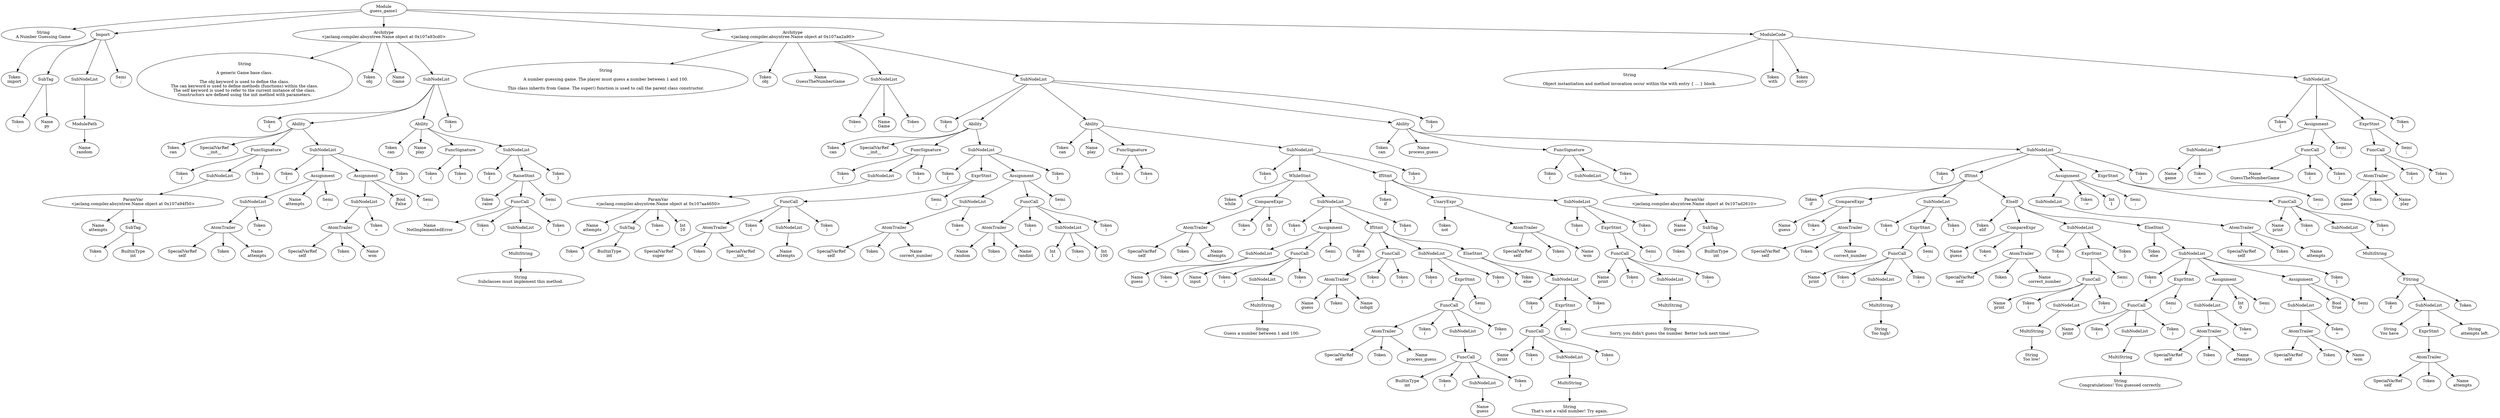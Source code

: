 digraph G {
  node0 [label="Module\nguess_game1"];
  node1 [label="String\nA Number Guessing Game"];
  node0 -> node1;
  node2 [label="Import"];
  node0 -> node2;
  node3 [label="Token\nimport"];
  node2 -> node3;
  node4 [label="SubTag"];
  node2 -> node4;
  node5 [label="Token\n:"];
  node4 -> node5;
  node6 [label="Name\npy"];
  node4 -> node6;
  node7 [label="SubNodeList"];
  node2 -> node7;
  node8 [label="ModulePath"];
  node7 -> node8;
  node9 [label="Name\nrandom"];
  node8 -> node9;
  node10 [label="Semi\n;"];
  node2 -> node10;
  node11 [label="Architype\n<jaclang.compiler.absyntree.Name object at 0x107a93cd0>"];
  node0 -> node11;
  node12 [label="String\n
A generic Game base class.

The obj keyword is used to define the class.
The can keyword is used to define methods (functions) within the class.
The self keyword is used to refer to the current instance of the class.
Constructors are defined using the init method with parameters.
"];
  node11 -> node12;
  node13 [label="Token\nobj"];
  node11 -> node13;
  node14 [label="Name\nGame"];
  node11 -> node14;
  node15 [label="SubNodeList"];
  node11 -> node15;
  node16 [label="Token\n{"];
  node15 -> node16;
  node17 [label="Ability"];
  node15 -> node17;
  node18 [label="Token\ncan"];
  node17 -> node18;
  node19 [label="SpecialVarRef\n__init__"];
  node17 -> node19;
  node20 [label="FuncSignature"];
  node17 -> node20;
  node21 [label="Token\n("];
  node20 -> node21;
  node22 [label="SubNodeList"];
  node20 -> node22;
  node23 [label="ParamVar\n<jaclang.compiler.absyntree.Name object at 0x107a94f50>"];
  node22 -> node23;
  node24 [label="Name\nattempts"];
  node23 -> node24;
  node25 [label="SubTag"];
  node23 -> node25;
  node26 [label="Token\n:"];
  node25 -> node26;
  node27 [label="BuiltinType\nint"];
  node25 -> node27;
  node28 [label="Token\n)"];
  node20 -> node28;
  node29 [label="SubNodeList"];
  node17 -> node29;
  node30 [label="Token\n{"];
  node29 -> node30;
  node31 [label="Assignment"];
  node29 -> node31;
  node32 [label="SubNodeList"];
  node31 -> node32;
  node33 [label="AtomTrailer"];
  node32 -> node33;
  node34 [label="SpecialVarRef\nself"];
  node33 -> node34;
  node35 [label="Token\n."];
  node33 -> node35;
  node36 [label="Name\nattempts"];
  node33 -> node36;
  node37 [label="Token\n="];
  node32 -> node37;
  node38 [label="Name\nattempts"];
  node31 -> node38;
  node39 [label="Semi\n;"];
  node31 -> node39;
  node40 [label="Assignment"];
  node29 -> node40;
  node41 [label="SubNodeList"];
  node40 -> node41;
  node42 [label="AtomTrailer"];
  node41 -> node42;
  node43 [label="SpecialVarRef\nself"];
  node42 -> node43;
  node44 [label="Token\n."];
  node42 -> node44;
  node45 [label="Name\nwon"];
  node42 -> node45;
  node46 [label="Token\n="];
  node41 -> node46;
  node47 [label="Bool\nFalse"];
  node40 -> node47;
  node48 [label="Semi\n;"];
  node40 -> node48;
  node49 [label="Token\n}"];
  node29 -> node49;
  node50 [label="Ability"];
  node15 -> node50;
  node51 [label="Token\ncan"];
  node50 -> node51;
  node52 [label="Name\nplay"];
  node50 -> node52;
  node53 [label="FuncSignature"];
  node50 -> node53;
  node54 [label="Token\n("];
  node53 -> node54;
  node55 [label="Token\n)"];
  node53 -> node55;
  node56 [label="SubNodeList"];
  node50 -> node56;
  node57 [label="Token\n{"];
  node56 -> node57;
  node58 [label="RaiseStmt"];
  node56 -> node58;
  node59 [label="Token\nraise"];
  node58 -> node59;
  node60 [label="FuncCall"];
  node58 -> node60;
  node61 [label="Name\nNotImplementedError"];
  node60 -> node61;
  node62 [label="Token\n("];
  node60 -> node62;
  node63 [label="SubNodeList"];
  node60 -> node63;
  node64 [label="MultiString"];
  node63 -> node64;
  node65 [label="String\nSubclasses must implement this method."];
  node64 -> node65;
  node66 [label="Token\n)"];
  node60 -> node66;
  node67 [label="Semi\n;"];
  node58 -> node67;
  node68 [label="Token\n}"];
  node56 -> node68;
  node69 [label="Token\n}"];
  node15 -> node69;
  node70 [label="Architype\n<jaclang.compiler.absyntree.Name object at 0x107aa2a90>"];
  node0 -> node70;
  node71 [label="String\n
A number guessing game. The player must guess a number between 1 and 100.

This class inherits from Game. The super() function is used to call the parent class constructor.
"];
  node70 -> node71;
  node72 [label="Token\nobj"];
  node70 -> node72;
  node73 [label="Name\nGuessTheNumberGame"];
  node70 -> node73;
  node74 [label="SubNodeList"];
  node70 -> node74;
  node75 [label="Token\n:"];
  node74 -> node75;
  node76 [label="Name\nGame"];
  node74 -> node76;
  node77 [label="Token\n:"];
  node74 -> node77;
  node78 [label="SubNodeList"];
  node70 -> node78;
  node79 [label="Token\n{"];
  node78 -> node79;
  node80 [label="Ability"];
  node78 -> node80;
  node81 [label="Token\ncan"];
  node80 -> node81;
  node82 [label="SpecialVarRef\n__init__"];
  node80 -> node82;
  node83 [label="FuncSignature"];
  node80 -> node83;
  node84 [label="Token\n("];
  node83 -> node84;
  node85 [label="SubNodeList"];
  node83 -> node85;
  node86 [label="ParamVar\n<jaclang.compiler.absyntree.Name object at 0x107aa4650>"];
  node85 -> node86;
  node87 [label="Name\nattempts"];
  node86 -> node87;
  node88 [label="SubTag"];
  node86 -> node88;
  node89 [label="Token\n:"];
  node88 -> node89;
  node90 [label="BuiltinType\nint"];
  node88 -> node90;
  node91 [label="Token\n="];
  node86 -> node91;
  node92 [label="Int\n10"];
  node86 -> node92;
  node93 [label="Token\n)"];
  node83 -> node93;
  node94 [label="SubNodeList"];
  node80 -> node94;
  node95 [label="Token\n{"];
  node94 -> node95;
  node96 [label="ExprStmt"];
  node94 -> node96;
  node97 [label="FuncCall"];
  node96 -> node97;
  node98 [label="AtomTrailer"];
  node97 -> node98;
  node99 [label="SpecialVarRef\nsuper"];
  node98 -> node99;
  node100 [label="Token\n."];
  node98 -> node100;
  node101 [label="SpecialVarRef\n__init__"];
  node98 -> node101;
  node102 [label="Token\n("];
  node97 -> node102;
  node103 [label="SubNodeList"];
  node97 -> node103;
  node104 [label="Name\nattempts"];
  node103 -> node104;
  node105 [label="Token\n)"];
  node97 -> node105;
  node106 [label="Semi\n;"];
  node96 -> node106;
  node107 [label="Assignment"];
  node94 -> node107;
  node108 [label="SubNodeList"];
  node107 -> node108;
  node109 [label="AtomTrailer"];
  node108 -> node109;
  node110 [label="SpecialVarRef\nself"];
  node109 -> node110;
  node111 [label="Token\n."];
  node109 -> node111;
  node112 [label="Name\ncorrect_number"];
  node109 -> node112;
  node113 [label="Token\n="];
  node108 -> node113;
  node114 [label="FuncCall"];
  node107 -> node114;
  node115 [label="AtomTrailer"];
  node114 -> node115;
  node116 [label="Name\nrandom"];
  node115 -> node116;
  node117 [label="Token\n."];
  node115 -> node117;
  node118 [label="Name\nrandint"];
  node115 -> node118;
  node119 [label="Token\n("];
  node114 -> node119;
  node120 [label="SubNodeList"];
  node114 -> node120;
  node121 [label="Int\n1"];
  node120 -> node121;
  node122 [label="Token\n,"];
  node120 -> node122;
  node123 [label="Int\n100"];
  node120 -> node123;
  node124 [label="Token\n)"];
  node114 -> node124;
  node125 [label="Semi\n;"];
  node107 -> node125;
  node126 [label="Token\n}"];
  node94 -> node126;
  node127 [label="Ability"];
  node78 -> node127;
  node128 [label="Token\ncan"];
  node127 -> node128;
  node129 [label="Name\nplay"];
  node127 -> node129;
  node130 [label="FuncSignature"];
  node127 -> node130;
  node131 [label="Token\n("];
  node130 -> node131;
  node132 [label="Token\n)"];
  node130 -> node132;
  node133 [label="SubNodeList"];
  node127 -> node133;
  node134 [label="Token\n{"];
  node133 -> node134;
  node135 [label="WhileStmt"];
  node133 -> node135;
  node136 [label="Token\nwhile"];
  node135 -> node136;
  node137 [label="CompareExpr"];
  node135 -> node137;
  node138 [label="AtomTrailer"];
  node137 -> node138;
  node139 [label="SpecialVarRef\nself"];
  node138 -> node139;
  node140 [label="Token\n."];
  node138 -> node140;
  node141 [label="Name\nattempts"];
  node138 -> node141;
  node142 [label="Token\n>"];
  node137 -> node142;
  node143 [label="Int\n0"];
  node137 -> node143;
  node144 [label="SubNodeList"];
  node135 -> node144;
  node145 [label="Token\n{"];
  node144 -> node145;
  node146 [label="Assignment"];
  node144 -> node146;
  node147 [label="SubNodeList"];
  node146 -> node147;
  node148 [label="Name\nguess"];
  node147 -> node148;
  node149 [label="Token\n="];
  node147 -> node149;
  node150 [label="FuncCall"];
  node146 -> node150;
  node151 [label="Name\ninput"];
  node150 -> node151;
  node152 [label="Token\n("];
  node150 -> node152;
  node153 [label="SubNodeList"];
  node150 -> node153;
  node154 [label="MultiString"];
  node153 -> node154;
  node155 [label="String\nGuess a number between 1 and 100: "];
  node154 -> node155;
  node156 [label="Token\n)"];
  node150 -> node156;
  node157 [label="Semi\n;"];
  node146 -> node157;
  node158 [label="IfStmt"];
  node144 -> node158;
  node159 [label="Token\nif"];
  node158 -> node159;
  node160 [label="FuncCall"];
  node158 -> node160;
  node161 [label="AtomTrailer"];
  node160 -> node161;
  node162 [label="Name\nguess"];
  node161 -> node162;
  node163 [label="Token\n."];
  node161 -> node163;
  node164 [label="Name\nisdigit"];
  node161 -> node164;
  node165 [label="Token\n("];
  node160 -> node165;
  node166 [label="Token\n)"];
  node160 -> node166;
  node167 [label="SubNodeList"];
  node158 -> node167;
  node168 [label="Token\n{"];
  node167 -> node168;
  node169 [label="ExprStmt"];
  node167 -> node169;
  node170 [label="FuncCall"];
  node169 -> node170;
  node171 [label="AtomTrailer"];
  node170 -> node171;
  node172 [label="SpecialVarRef\nself"];
  node171 -> node172;
  node173 [label="Token\n."];
  node171 -> node173;
  node174 [label="Name\nprocess_guess"];
  node171 -> node174;
  node175 [label="Token\n("];
  node170 -> node175;
  node176 [label="SubNodeList"];
  node170 -> node176;
  node177 [label="FuncCall"];
  node176 -> node177;
  node178 [label="BuiltinType\nint"];
  node177 -> node178;
  node179 [label="Token\n("];
  node177 -> node179;
  node180 [label="SubNodeList"];
  node177 -> node180;
  node181 [label="Name\nguess"];
  node180 -> node181;
  node182 [label="Token\n)"];
  node177 -> node182;
  node183 [label="Token\n)"];
  node170 -> node183;
  node184 [label="Semi\n;"];
  node169 -> node184;
  node185 [label="Token\n}"];
  node167 -> node185;
  node186 [label="ElseStmt"];
  node158 -> node186;
  node187 [label="Token\nelse"];
  node186 -> node187;
  node188 [label="SubNodeList"];
  node186 -> node188;
  node189 [label="Token\n{"];
  node188 -> node189;
  node190 [label="ExprStmt"];
  node188 -> node190;
  node191 [label="FuncCall"];
  node190 -> node191;
  node192 [label="Name\nprint"];
  node191 -> node192;
  node193 [label="Token\n("];
  node191 -> node193;
  node194 [label="SubNodeList"];
  node191 -> node194;
  node195 [label="MultiString"];
  node194 -> node195;
  node196 [label="String\nThat's not a valid number! Try again."];
  node195 -> node196;
  node197 [label="Token\n)"];
  node191 -> node197;
  node198 [label="Semi\n;"];
  node190 -> node198;
  node199 [label="Token\n}"];
  node188 -> node199;
  node200 [label="Token\n}"];
  node144 -> node200;
  node201 [label="IfStmt"];
  node133 -> node201;
  node202 [label="Token\nif"];
  node201 -> node202;
  node203 [label="UnaryExpr"];
  node201 -> node203;
  node204 [label="Token\nnot"];
  node203 -> node204;
  node205 [label="AtomTrailer"];
  node203 -> node205;
  node206 [label="SpecialVarRef\nself"];
  node205 -> node206;
  node207 [label="Token\n."];
  node205 -> node207;
  node208 [label="Name\nwon"];
  node205 -> node208;
  node209 [label="SubNodeList"];
  node201 -> node209;
  node210 [label="Token\n{"];
  node209 -> node210;
  node211 [label="ExprStmt"];
  node209 -> node211;
  node212 [label="FuncCall"];
  node211 -> node212;
  node213 [label="Name\nprint"];
  node212 -> node213;
  node214 [label="Token\n("];
  node212 -> node214;
  node215 [label="SubNodeList"];
  node212 -> node215;
  node216 [label="MultiString"];
  node215 -> node216;
  node217 [label="String\nSorry, you didn't guess the number. Better luck next time!"];
  node216 -> node217;
  node218 [label="Token\n)"];
  node212 -> node218;
  node219 [label="Semi\n;"];
  node211 -> node219;
  node220 [label="Token\n}"];
  node209 -> node220;
  node221 [label="Token\n}"];
  node133 -> node221;
  node222 [label="Ability"];
  node78 -> node222;
  node223 [label="Token\ncan"];
  node222 -> node223;
  node224 [label="Name\nprocess_guess"];
  node222 -> node224;
  node225 [label="FuncSignature"];
  node222 -> node225;
  node226 [label="Token\n("];
  node225 -> node226;
  node227 [label="SubNodeList"];
  node225 -> node227;
  node228 [label="ParamVar\n<jaclang.compiler.absyntree.Name object at 0x107ad2610>"];
  node227 -> node228;
  node229 [label="Name\nguess"];
  node228 -> node229;
  node230 [label="SubTag"];
  node228 -> node230;
  node231 [label="Token\n:"];
  node230 -> node231;
  node232 [label="BuiltinType\nint"];
  node230 -> node232;
  node233 [label="Token\n)"];
  node225 -> node233;
  node234 [label="SubNodeList"];
  node222 -> node234;
  node235 [label="Token\n{"];
  node234 -> node235;
  node236 [label="IfStmt"];
  node234 -> node236;
  node237 [label="Token\nif"];
  node236 -> node237;
  node238 [label="CompareExpr"];
  node236 -> node238;
  node239 [label="Name\nguess"];
  node238 -> node239;
  node240 [label="Token\n>"];
  node238 -> node240;
  node241 [label="AtomTrailer"];
  node238 -> node241;
  node242 [label="SpecialVarRef\nself"];
  node241 -> node242;
  node243 [label="Token\n."];
  node241 -> node243;
  node244 [label="Name\ncorrect_number"];
  node241 -> node244;
  node245 [label="SubNodeList"];
  node236 -> node245;
  node246 [label="Token\n{"];
  node245 -> node246;
  node247 [label="ExprStmt"];
  node245 -> node247;
  node248 [label="FuncCall"];
  node247 -> node248;
  node249 [label="Name\nprint"];
  node248 -> node249;
  node250 [label="Token\n("];
  node248 -> node250;
  node251 [label="SubNodeList"];
  node248 -> node251;
  node252 [label="MultiString"];
  node251 -> node252;
  node253 [label="String\nToo high!"];
  node252 -> node253;
  node254 [label="Token\n)"];
  node248 -> node254;
  node255 [label="Semi\n;"];
  node247 -> node255;
  node256 [label="Token\n}"];
  node245 -> node256;
  node257 [label="ElseIf"];
  node236 -> node257;
  node258 [label="Token\nelif"];
  node257 -> node258;
  node259 [label="CompareExpr"];
  node257 -> node259;
  node260 [label="Name\nguess"];
  node259 -> node260;
  node261 [label="Token\n<"];
  node259 -> node261;
  node262 [label="AtomTrailer"];
  node259 -> node262;
  node263 [label="SpecialVarRef\nself"];
  node262 -> node263;
  node264 [label="Token\n."];
  node262 -> node264;
  node265 [label="Name\ncorrect_number"];
  node262 -> node265;
  node266 [label="SubNodeList"];
  node257 -> node266;
  node267 [label="Token\n{"];
  node266 -> node267;
  node268 [label="ExprStmt"];
  node266 -> node268;
  node269 [label="FuncCall"];
  node268 -> node269;
  node270 [label="Name\nprint"];
  node269 -> node270;
  node271 [label="Token\n("];
  node269 -> node271;
  node272 [label="SubNodeList"];
  node269 -> node272;
  node273 [label="MultiString"];
  node272 -> node273;
  node274 [label="String\nToo low!"];
  node273 -> node274;
  node275 [label="Token\n)"];
  node269 -> node275;
  node276 [label="Semi\n;"];
  node268 -> node276;
  node277 [label="Token\n}"];
  node266 -> node277;
  node278 [label="ElseStmt"];
  node257 -> node278;
  node279 [label="Token\nelse"];
  node278 -> node279;
  node280 [label="SubNodeList"];
  node278 -> node280;
  node281 [label="Token\n{"];
  node280 -> node281;
  node282 [label="ExprStmt"];
  node280 -> node282;
  node283 [label="FuncCall"];
  node282 -> node283;
  node284 [label="Name\nprint"];
  node283 -> node284;
  node285 [label="Token\n("];
  node283 -> node285;
  node286 [label="SubNodeList"];
  node283 -> node286;
  node287 [label="MultiString"];
  node286 -> node287;
  node288 [label="String\nCongratulations! You guessed correctly."];
  node287 -> node288;
  node289 [label="Token\n)"];
  node283 -> node289;
  node290 [label="Semi\n;"];
  node282 -> node290;
  node291 [label="Assignment"];
  node280 -> node291;
  node292 [label="SubNodeList"];
  node291 -> node292;
  node293 [label="AtomTrailer"];
  node292 -> node293;
  node294 [label="SpecialVarRef\nself"];
  node293 -> node294;
  node295 [label="Token\n."];
  node293 -> node295;
  node296 [label="Name\nattempts"];
  node293 -> node296;
  node297 [label="Token\n="];
  node292 -> node297;
  node298 [label="Int\n0"];
  node291 -> node298;
  node299 [label="Semi\n;"];
  node291 -> node299;
  node300 [label="Assignment"];
  node280 -> node300;
  node301 [label="SubNodeList"];
  node300 -> node301;
  node302 [label="AtomTrailer"];
  node301 -> node302;
  node303 [label="SpecialVarRef\nself"];
  node302 -> node303;
  node304 [label="Token\n."];
  node302 -> node304;
  node305 [label="Name\nwon"];
  node302 -> node305;
  node306 [label="Token\n="];
  node301 -> node306;
  node307 [label="Bool\nTrue"];
  node300 -> node307;
  node308 [label="Semi\n;"];
  node300 -> node308;
  node309 [label="Token\n}"];
  node280 -> node309;
  node310 [label="Assignment"];
  node234 -> node310;
  node311 [label="SubNodeList"];
  node310 -> node311;
  node312 [label="AtomTrailer"];
  node311 -> node312;
  node313 [label="SpecialVarRef\nself"];
  node312 -> node313;
  node314 [label="Token\n."];
  node312 -> node314;
  node315 [label="Name\nattempts"];
  node312 -> node315;
  node316 [label="Token\n-="];
  node310 -> node316;
  node317 [label="Int\n1"];
  node310 -> node317;
  node318 [label="Semi\n;"];
  node310 -> node318;
  node319 [label="ExprStmt"];
  node234 -> node319;
  node320 [label="FuncCall"];
  node319 -> node320;
  node321 [label="Name\nprint"];
  node320 -> node321;
  node322 [label="Token\n("];
  node320 -> node322;
  node323 [label="SubNodeList"];
  node320 -> node323;
  node324 [label="MultiString"];
  node323 -> node324;
  node325 [label="FString"];
  node324 -> node325;
  node326 [label="Token\nf"];
  node325 -> node326;
  node327 [label="SubNodeList"];
  node325 -> node327;
  node328 [label="String\nYou have "];
  node327 -> node328;
  node329 [label="ExprStmt"];
  node327 -> node329;
  node330 [label="AtomTrailer"];
  node329 -> node330;
  node331 [label="SpecialVarRef\nself"];
  node330 -> node331;
  node332 [label="Token\n."];
  node330 -> node332;
  node333 [label="Name\nattempts"];
  node330 -> node333;
  node334 [label="String\n attempts left."];
  node327 -> node334;
  node335 [label="Token\n"];
  node325 -> node335;
  node336 [label="Token\n)"];
  node320 -> node336;
  node337 [label="Semi\n;"];
  node319 -> node337;
  node338 [label="Token\n}"];
  node234 -> node338;
  node339 [label="Token\n}"];
  node78 -> node339;
  node340 [label="ModuleCode"];
  node0 -> node340;
  node341 [label="String\n
Object instantiation and method invocation occur within the with entry { ... } block.
"];
  node340 -> node341;
  node342 [label="Token\nwith"];
  node340 -> node342;
  node343 [label="Token\nentry"];
  node340 -> node343;
  node344 [label="SubNodeList"];
  node340 -> node344;
  node345 [label="Token\n{"];
  node344 -> node345;
  node346 [label="Assignment"];
  node344 -> node346;
  node347 [label="SubNodeList"];
  node346 -> node347;
  node348 [label="Name\ngame"];
  node347 -> node348;
  node349 [label="Token\n="];
  node347 -> node349;
  node350 [label="FuncCall"];
  node346 -> node350;
  node351 [label="Name\nGuessTheNumberGame"];
  node350 -> node351;
  node352 [label="Token\n("];
  node350 -> node352;
  node353 [label="Token\n)"];
  node350 -> node353;
  node354 [label="Semi\n;"];
  node346 -> node354;
  node355 [label="ExprStmt"];
  node344 -> node355;
  node356 [label="FuncCall"];
  node355 -> node356;
  node357 [label="AtomTrailer"];
  node356 -> node357;
  node358 [label="Name\ngame"];
  node357 -> node358;
  node359 [label="Token\n."];
  node357 -> node359;
  node360 [label="Name\nplay"];
  node357 -> node360;
  node361 [label="Token\n("];
  node356 -> node361;
  node362 [label="Token\n)"];
  node356 -> node362;
  node363 [label="Semi\n;"];
  node355 -> node363;
  node364 [label="Token\n}"];
  node344 -> node364;
}